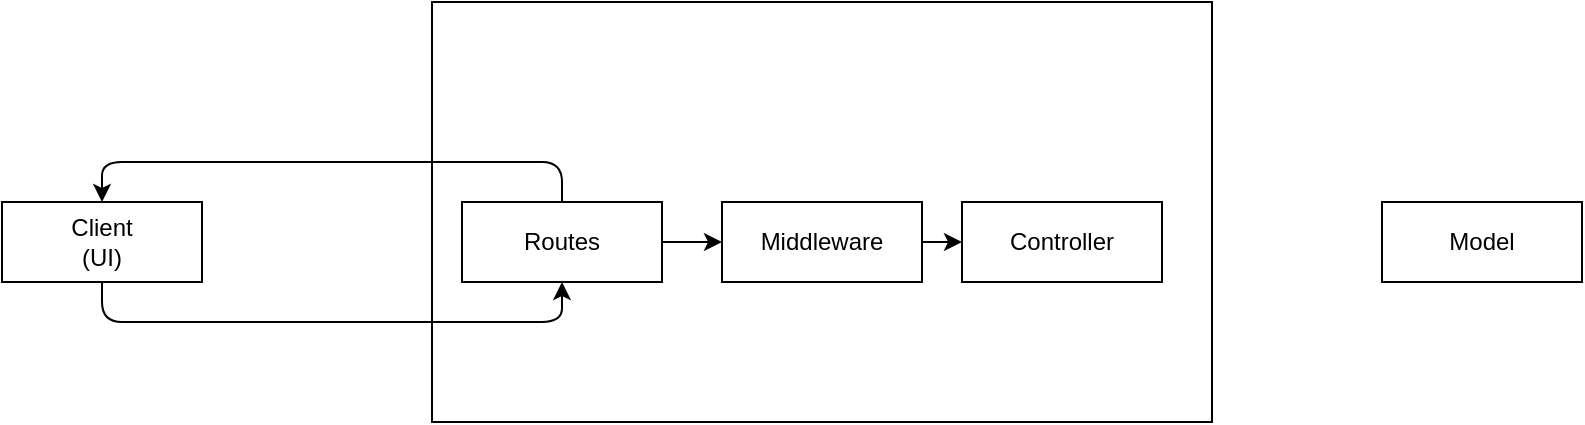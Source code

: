 <mxfile>
    <diagram id="X0594cGEwivcqI1RfDsb" name="Page-1">
        <mxGraphModel dx="1195" dy="809" grid="1" gridSize="10" guides="1" tooltips="1" connect="1" arrows="1" fold="1" page="1" pageScale="1" pageWidth="850" pageHeight="1100" math="0" shadow="0">
            <root>
                <mxCell id="0"/>
                <mxCell id="1" parent="0"/>
                <mxCell id="14" style="edgeStyle=orthogonalEdgeStyle;shape=connector;rounded=1;html=1;strokeColor=default;align=center;verticalAlign=middle;fontFamily=Helvetica;fontSize=11;fontColor=default;labelBackgroundColor=default;endArrow=classic;" edge="1" parent="1" source="2" target="8">
                    <mxGeometry relative="1" as="geometry">
                        <Array as="points">
                            <mxPoint x="220" y="340"/>
                            <mxPoint x="450" y="340"/>
                        </Array>
                    </mxGeometry>
                </mxCell>
                <mxCell id="2" value="Client&lt;div&gt;(UI)&lt;/div&gt;" style="whiteSpace=wrap;html=1;align=center;" vertex="1" parent="1">
                    <mxGeometry x="170" y="280" width="100" height="40" as="geometry"/>
                </mxCell>
                <mxCell id="15" style="edgeStyle=orthogonalEdgeStyle;shape=connector;rounded=1;html=1;strokeColor=default;align=center;verticalAlign=middle;fontFamily=Helvetica;fontSize=11;fontColor=default;labelBackgroundColor=default;endArrow=classic;" edge="1" parent="1" source="8" target="2">
                    <mxGeometry relative="1" as="geometry">
                        <Array as="points">
                            <mxPoint x="450" y="260"/>
                            <mxPoint x="220" y="260"/>
                        </Array>
                    </mxGeometry>
                </mxCell>
                <mxCell id="17" style="edgeStyle=orthogonalEdgeStyle;shape=connector;rounded=1;html=1;strokeColor=default;align=center;verticalAlign=middle;fontFamily=Helvetica;fontSize=11;fontColor=default;labelBackgroundColor=default;endArrow=classic;" edge="1" parent="1" source="8" target="9">
                    <mxGeometry relative="1" as="geometry"/>
                </mxCell>
                <mxCell id="8" value="Routes" style="whiteSpace=wrap;html=1;align=center;" vertex="1" parent="1">
                    <mxGeometry x="400" y="280" width="100" height="40" as="geometry"/>
                </mxCell>
                <mxCell id="18" style="edgeStyle=orthogonalEdgeStyle;shape=connector;rounded=1;html=1;strokeColor=default;align=center;verticalAlign=middle;fontFamily=Helvetica;fontSize=11;fontColor=default;labelBackgroundColor=default;endArrow=classic;" edge="1" parent="1" source="9" target="10">
                    <mxGeometry relative="1" as="geometry"/>
                </mxCell>
                <mxCell id="9" value="Middleware" style="whiteSpace=wrap;html=1;align=center;" vertex="1" parent="1">
                    <mxGeometry x="530" y="280" width="100" height="40" as="geometry"/>
                </mxCell>
                <mxCell id="10" value="Controller" style="whiteSpace=wrap;html=1;align=center;" vertex="1" parent="1">
                    <mxGeometry x="650" y="280" width="100" height="40" as="geometry"/>
                </mxCell>
                <mxCell id="11" value="Model" style="whiteSpace=wrap;html=1;align=center;" vertex="1" parent="1">
                    <mxGeometry x="860" y="280" width="100" height="40" as="geometry"/>
                </mxCell>
                <mxCell id="12" value="" style="whiteSpace=wrap;html=1;align=center;fontFamily=Helvetica;fontSize=11;fontColor=default;labelBackgroundColor=default;fillColor=none;" vertex="1" parent="1">
                    <mxGeometry x="385" y="180" width="390" height="210" as="geometry"/>
                </mxCell>
            </root>
        </mxGraphModel>
    </diagram>
</mxfile>